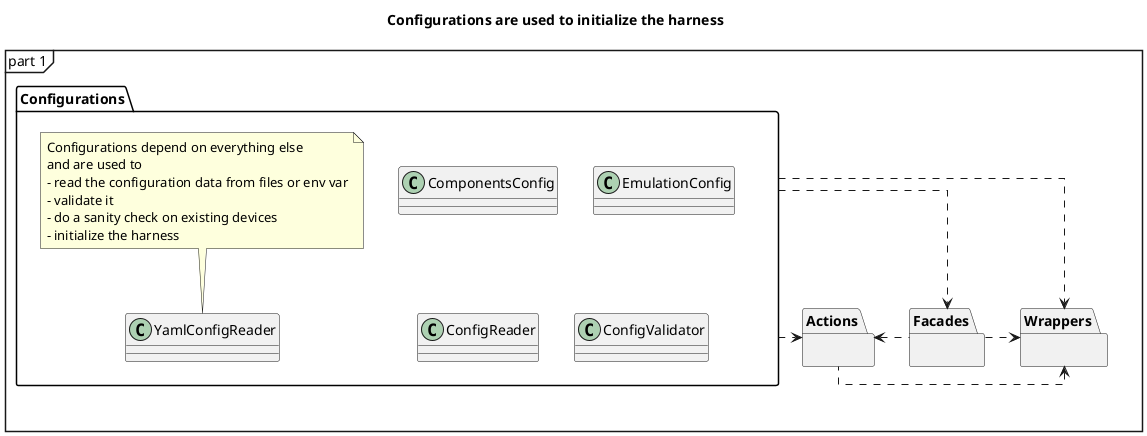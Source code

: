 @startuml
mainframe part 1
'skinparam packageStyle rectangle
skinparam linetype ortho

top to bottom direction

title Configurations are used to initialize the harness

package "Configurations" {
    ' Configuration class to the left of Facades

    class ComponentsConfig {
    }
    class EmulationConfig {}
    class ConfigReader {
    }
    class YamlConfigReader {}
    note top
Configurations depend on everything else
and are used to
- read the configuration data from files or env var
- validate it
- do a sanity check on existing devices
- initialize the harness
end note

    class ConfigValidator {}

}


' Facades at the top
package "Facades" {


}

'Configuration -[hidden]right- Facades

' Wrappers and Devices in the middle
package "Wrappers" {

}



package "Actions" {

}
' ensure Actions are below Wrappers
'"Wrappers" -[hidden]down--- Actions
Actions .left.> Wrappers
"Facades" ..left..> Actions
"Configurations" ..> Actions
"Configurations" ..> Facades
"Configurations" ..> Wrappers

' Stacking packages vertically
'Facades -[hidden]down- "Wrappers"
Facades ..right..> "Wrappers"


@enduml